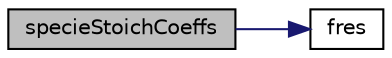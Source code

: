 digraph "specieStoichCoeffs"
{
  bgcolor="transparent";
  edge [fontname="Helvetica",fontsize="10",labelfontname="Helvetica",labelfontsize="10"];
  node [fontname="Helvetica",fontsize="10",shape=record];
  rankdir="LR";
  Node1 [label="specieStoichCoeffs",height=0.2,width=0.4,color="black", fillcolor="grey75", style="filled", fontcolor="black"];
  Node1 -> Node2 [color="midnightblue",fontsize="10",style="solid",fontname="Helvetica"];
  Node2 [label="fres",height=0.2,width=0.4,color="black",URL="$a02389.html#a49400cd6eaaef57f467f27c41760eb1f",tooltip="Return the list of components residual. "];
}
